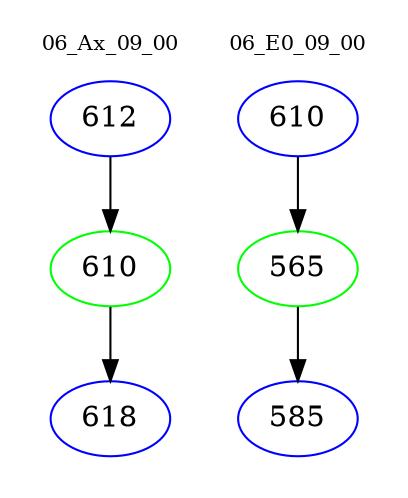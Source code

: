 digraph{
subgraph cluster_0 {
color = white
label = "06_Ax_09_00";
fontsize=10;
T0_612 [label="612", color="blue"]
T0_612 -> T0_610 [color="black"]
T0_610 [label="610", color="green"]
T0_610 -> T0_618 [color="black"]
T0_618 [label="618", color="blue"]
}
subgraph cluster_1 {
color = white
label = "06_E0_09_00";
fontsize=10;
T1_610 [label="610", color="blue"]
T1_610 -> T1_565 [color="black"]
T1_565 [label="565", color="green"]
T1_565 -> T1_585 [color="black"]
T1_585 [label="585", color="blue"]
}
}
